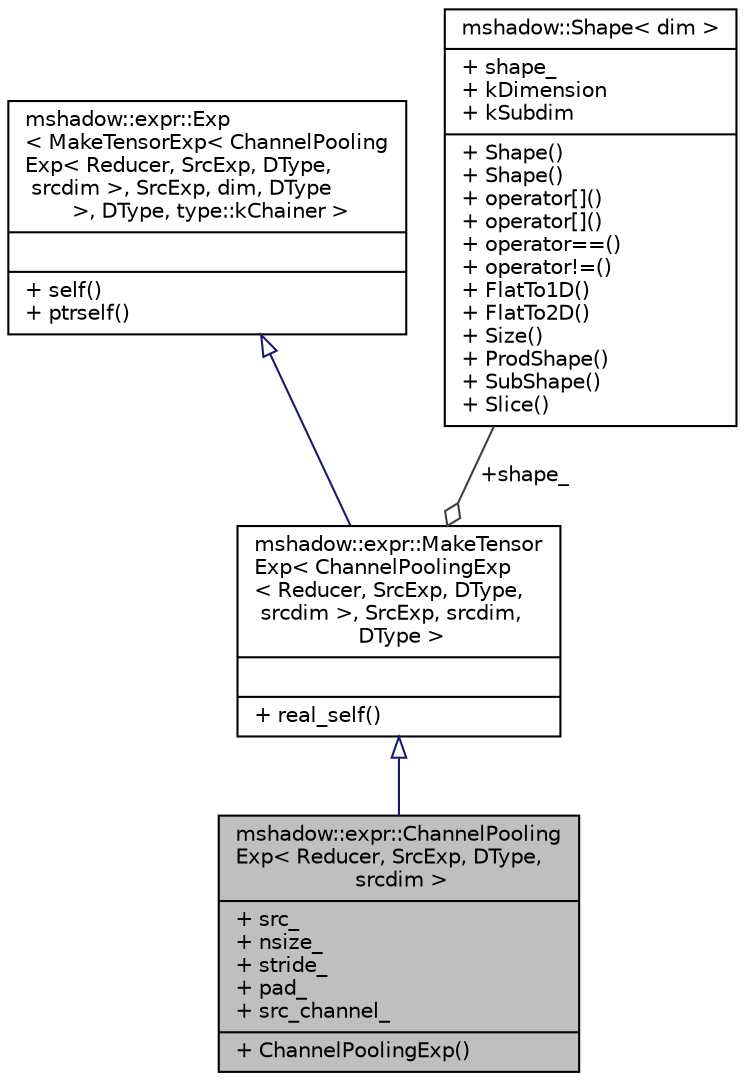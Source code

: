 digraph "mshadow::expr::ChannelPoolingExp&lt; Reducer, SrcExp, DType, srcdim &gt;"
{
 // LATEX_PDF_SIZE
  edge [fontname="Helvetica",fontsize="10",labelfontname="Helvetica",labelfontsize="10"];
  node [fontname="Helvetica",fontsize="10",shape=record];
  Node1 [label="{mshadow::expr::ChannelPooling\lExp\< Reducer, SrcExp, DType,\l srcdim \>\n|+ src_\l+ nsize_\l+ stride_\l+ pad_\l+ src_channel_\l|+ ChannelPoolingExp()\l}",height=0.2,width=0.4,color="black", fillcolor="grey75", style="filled", fontcolor="black",tooltip="channel pooling expression, do reduction over (local nearby) channels, used to implement local respon..."];
  Node2 -> Node1 [dir="back",color="midnightblue",fontsize="10",style="solid",arrowtail="onormal",fontname="Helvetica"];
  Node2 [label="{mshadow::expr::MakeTensor\lExp\< ChannelPoolingExp\l\< Reducer, SrcExp, DType,\l srcdim \>, SrcExp, srcdim,\l DType \>\n||+ real_self()\l}",height=0.2,width=0.4,color="black", fillcolor="white", style="filled",URL="$structmshadow_1_1expr_1_1MakeTensorExp.html",tooltip=" "];
  Node3 -> Node2 [dir="back",color="midnightblue",fontsize="10",style="solid",arrowtail="onormal",fontname="Helvetica"];
  Node3 [label="{mshadow::expr::Exp\l\< MakeTensorExp\< ChannelPooling\lExp\< Reducer, SrcExp, DType,\l srcdim \>, SrcExp, dim, DType\l \>, DType, type::kChainer \>\n||+ self()\l+ ptrself()\l}",height=0.2,width=0.4,color="black", fillcolor="white", style="filled",URL="$structmshadow_1_1expr_1_1Exp.html",tooltip=" "];
  Node4 -> Node2 [color="grey25",fontsize="10",style="solid",label=" +shape_" ,arrowhead="odiamond",fontname="Helvetica"];
  Node4 [label="{mshadow::Shape\< dim \>\n|+ shape_\l+ kDimension\l+ kSubdim\l|+ Shape()\l+ Shape()\l+ operator[]()\l+ operator[]()\l+ operator==()\l+ operator!=()\l+ FlatTo1D()\l+ FlatTo2D()\l+ Size()\l+ ProdShape()\l+ SubShape()\l+ Slice()\l}",height=0.2,width=0.4,color="black", fillcolor="white", style="filled",URL="$structmshadow_1_1Shape.html",tooltip=" "];
}
